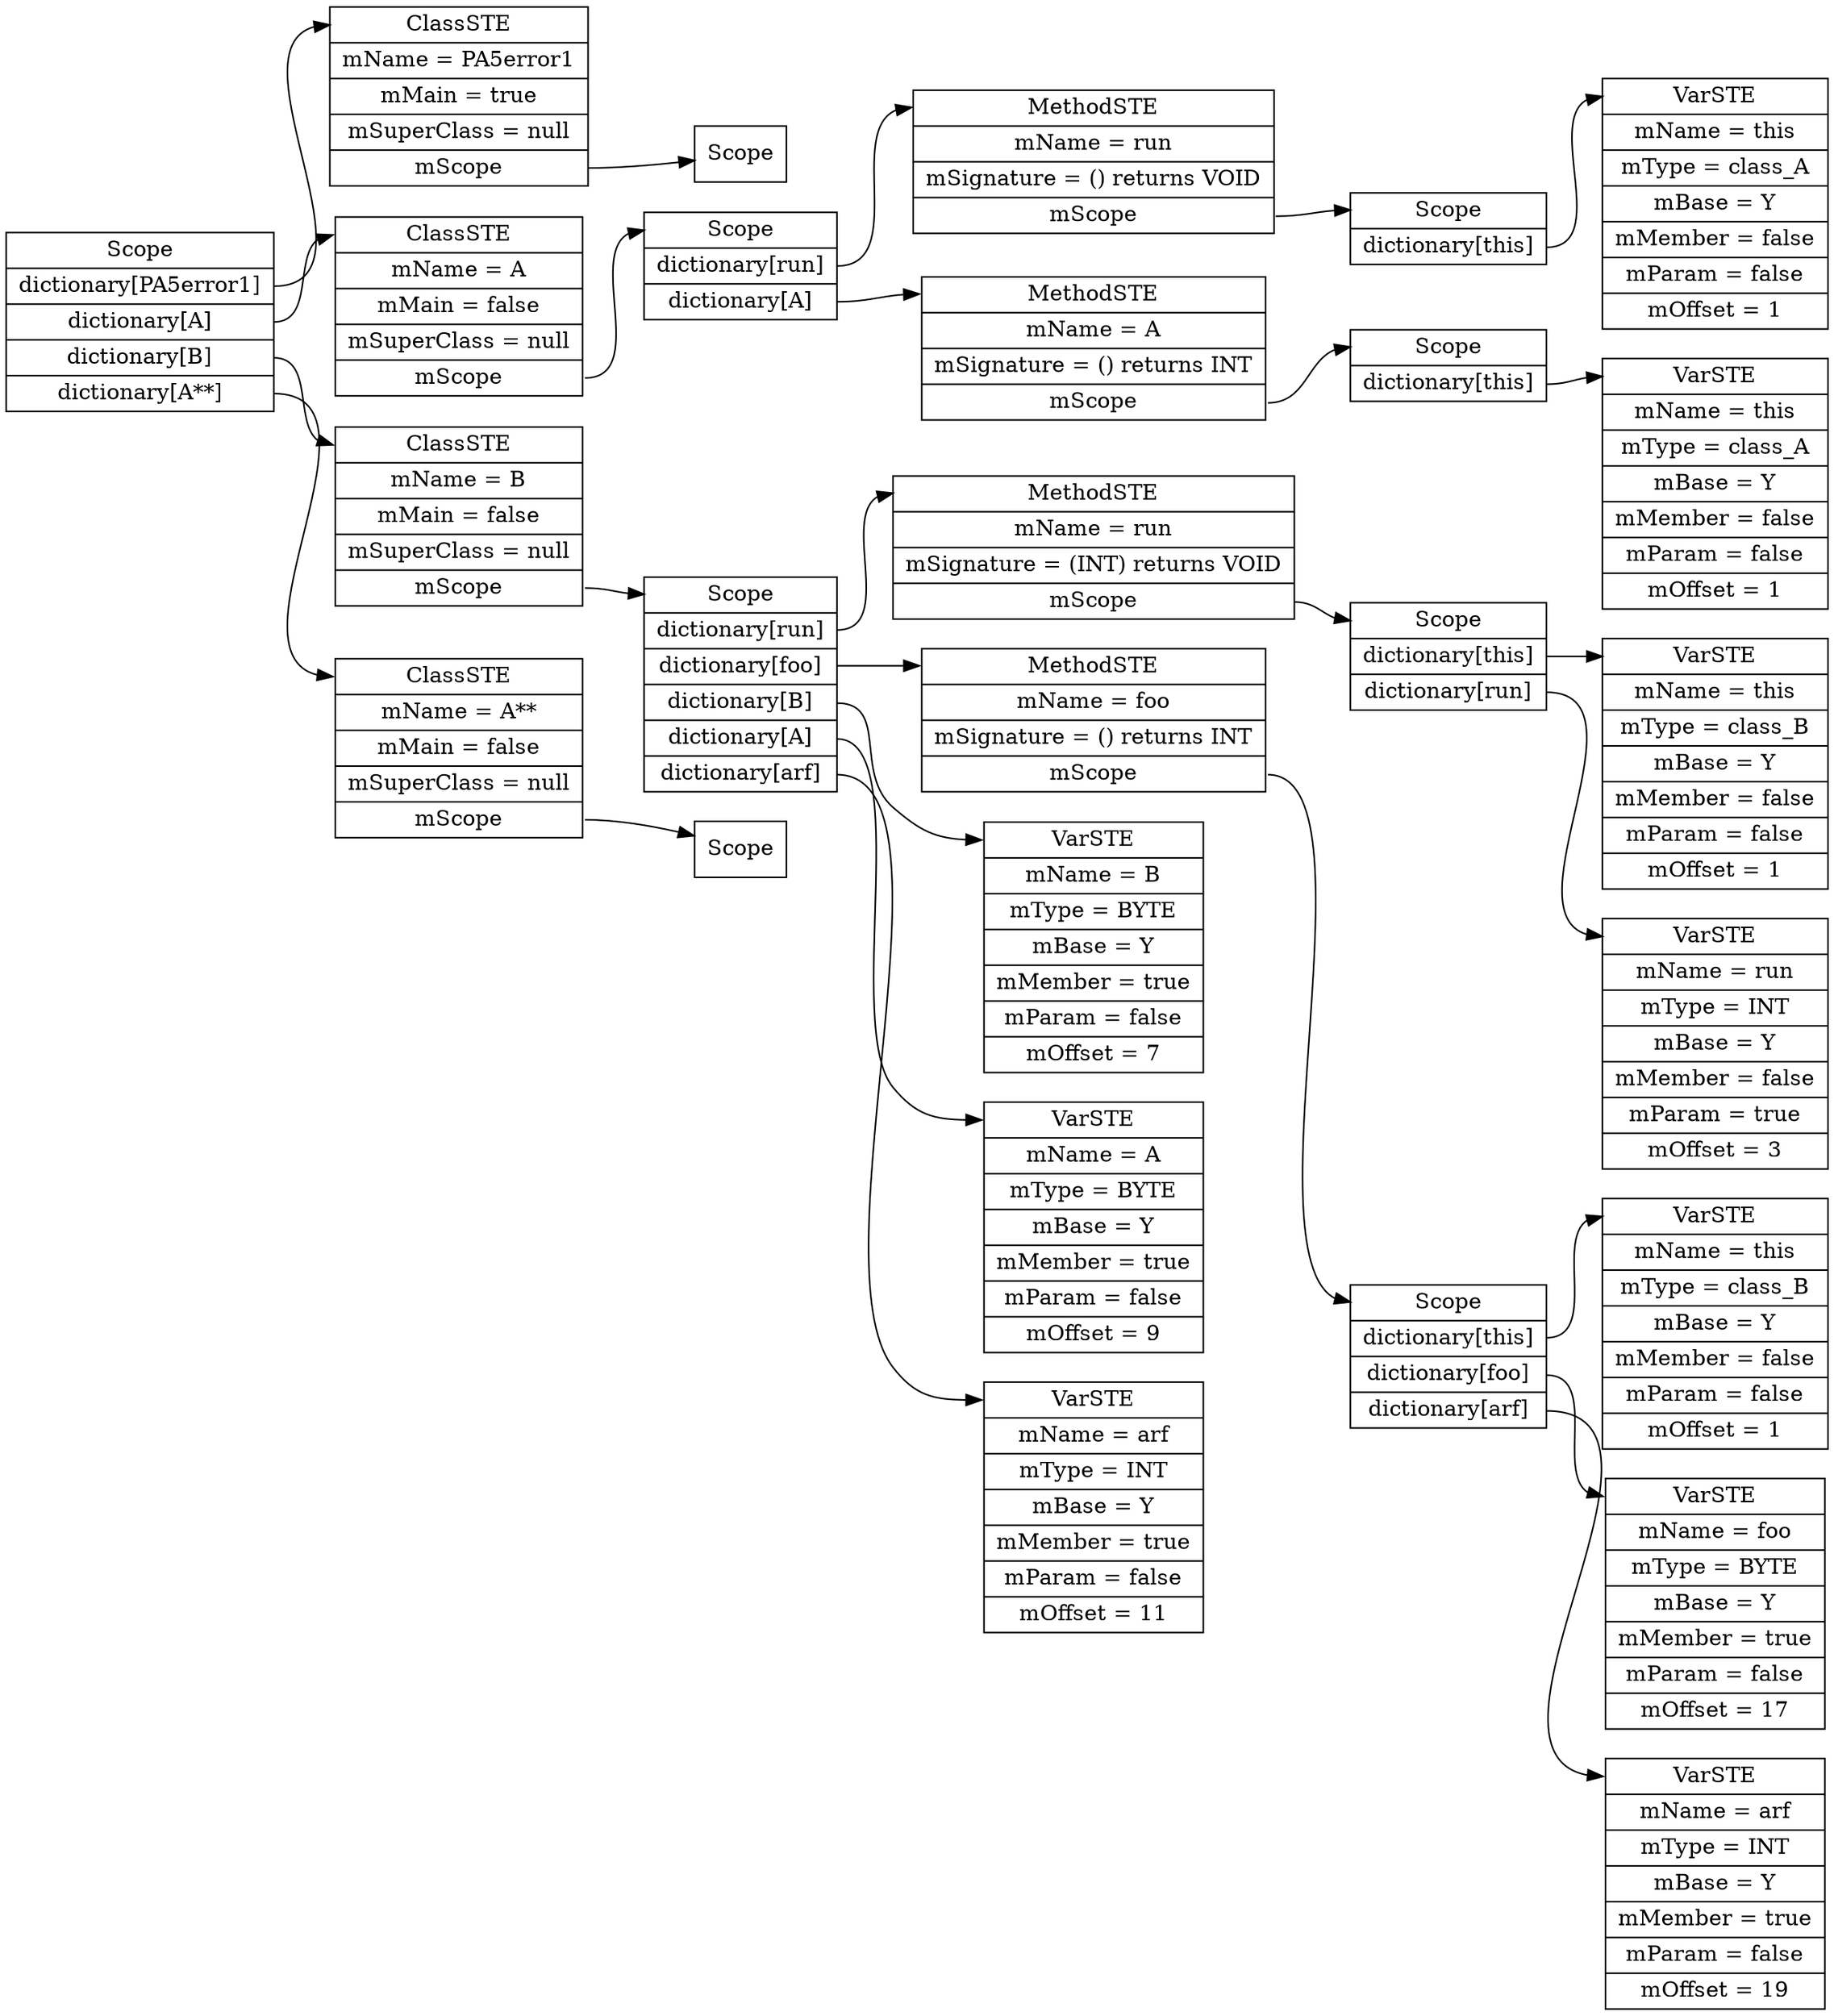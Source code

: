 digraph SymTable {
	graph [rankdir="LR"];
	node [shape=record];
	0 [label=" <f0> Scope | <f1> dictionary\[PA5error1\] | <f2> dictionary\[A\] | <f3> dictionary\[B\] | <f4> dictionary\[A**\] "];
	0:<f1> -> 1:<f0>;
	1 [label=" <f0> ClassSTE | <f1> mName = PA5error1| <f2> mMain = true| <f3> mSuperClass = null| <f4> mScope "];
	1:<f4> -> 2:<f0>;
	2 [label=" <f0> Scope "];
	0:<f2> -> 3:<f0>;
	3 [label=" <f0> ClassSTE | <f1> mName = A| <f2> mMain = false| <f3> mSuperClass = null| <f4> mScope "];
	3:<f4> -> 4:<f0>;
	4 [label=" <f0> Scope | <f1> dictionary\[run\] | <f2> dictionary\[A\] "];
	4:<f1> -> 5:<f0>;
	5 [label=" <f0> MethodSTE | <f1> mName = run| <f2> mSignature = () returns VOID| <f3> mScope "];
	5:<f3> -> 6:<f0>;
	6 [label=" <f0> Scope | <f1> dictionary\[this\] "];
	6:<f1> -> 7:<f0>;
	7 [label=" <f0> VarSTE | <f1> mName = this| <f2> mType = class_A| <f3> mBase = Y| <f4> mMember = false| <f5> mParam = false| <f6> mOffset = 1"];
	4:<f2> -> 8:<f0>;
	8 [label=" <f0> MethodSTE | <f1> mName = A| <f2> mSignature = () returns INT| <f3> mScope "];
	8:<f3> -> 9:<f0>;
	9 [label=" <f0> Scope | <f1> dictionary\[this\] "];
	9:<f1> -> 10:<f0>;
	10 [label=" <f0> VarSTE | <f1> mName = this| <f2> mType = class_A| <f3> mBase = Y| <f4> mMember = false| <f5> mParam = false| <f6> mOffset = 1"];
	0:<f3> -> 11:<f0>;
	11 [label=" <f0> ClassSTE | <f1> mName = B| <f2> mMain = false| <f3> mSuperClass = null| <f4> mScope "];
	11:<f4> -> 12:<f0>;
	12 [label=" <f0> Scope | <f1> dictionary\[run\] | <f2> dictionary\[foo\] | <f3> dictionary\[B\] | <f4> dictionary\[A\] | <f5> dictionary\[arf\] "];
	12:<f1> -> 13:<f0>;
	13 [label=" <f0> MethodSTE | <f1> mName = run| <f2> mSignature = (INT) returns VOID| <f3> mScope "];
	13:<f3> -> 14:<f0>;
	14 [label=" <f0> Scope | <f1> dictionary\[this\] | <f2> dictionary\[run\] "];
	14:<f1> -> 15:<f0>;
	15 [label=" <f0> VarSTE | <f1> mName = this| <f2> mType = class_B| <f3> mBase = Y| <f4> mMember = false| <f5> mParam = false| <f6> mOffset = 1"];
	14:<f2> -> 16:<f0>;
	16 [label=" <f0> VarSTE | <f1> mName = run| <f2> mType = INT| <f3> mBase = Y| <f4> mMember = false| <f5> mParam = true| <f6> mOffset = 3"];
	12:<f2> -> 17:<f0>;
	17 [label=" <f0> MethodSTE | <f1> mName = foo| <f2> mSignature = () returns INT| <f3> mScope "];
	17:<f3> -> 18:<f0>;
	18 [label=" <f0> Scope | <f1> dictionary\[this\] | <f2> dictionary\[foo\] | <f3> dictionary\[arf\] "];
	18:<f1> -> 19:<f0>;
	19 [label=" <f0> VarSTE | <f1> mName = this| <f2> mType = class_B| <f3> mBase = Y| <f4> mMember = false| <f5> mParam = false| <f6> mOffset = 1"];
	18:<f2> -> 20:<f0>;
	20 [label=" <f0> VarSTE | <f1> mName = foo| <f2> mType = BYTE| <f3> mBase = Y| <f4> mMember = true| <f5> mParam = false| <f6> mOffset = 17"];
	18:<f3> -> 21:<f0>;
	21 [label=" <f0> VarSTE | <f1> mName = arf| <f2> mType = INT| <f3> mBase = Y| <f4> mMember = true| <f5> mParam = false| <f6> mOffset = 19"];
	12:<f3> -> 22:<f0>;
	22 [label=" <f0> VarSTE | <f1> mName = B| <f2> mType = BYTE| <f3> mBase = Y| <f4> mMember = true| <f5> mParam = false| <f6> mOffset = 7"];
	12:<f4> -> 23:<f0>;
	23 [label=" <f0> VarSTE | <f1> mName = A| <f2> mType = BYTE| <f3> mBase = Y| <f4> mMember = true| <f5> mParam = false| <f6> mOffset = 9"];
	12:<f5> -> 24:<f0>;
	24 [label=" <f0> VarSTE | <f1> mName = arf| <f2> mType = INT| <f3> mBase = Y| <f4> mMember = true| <f5> mParam = false| <f6> mOffset = 11"];
	0:<f4> -> 25:<f0>;
	25 [label=" <f0> ClassSTE | <f1> mName = A**| <f2> mMain = false| <f3> mSuperClass = null| <f4> mScope "];
	25:<f4> -> 26:<f0>;
	26 [label=" <f0> Scope "];
}
